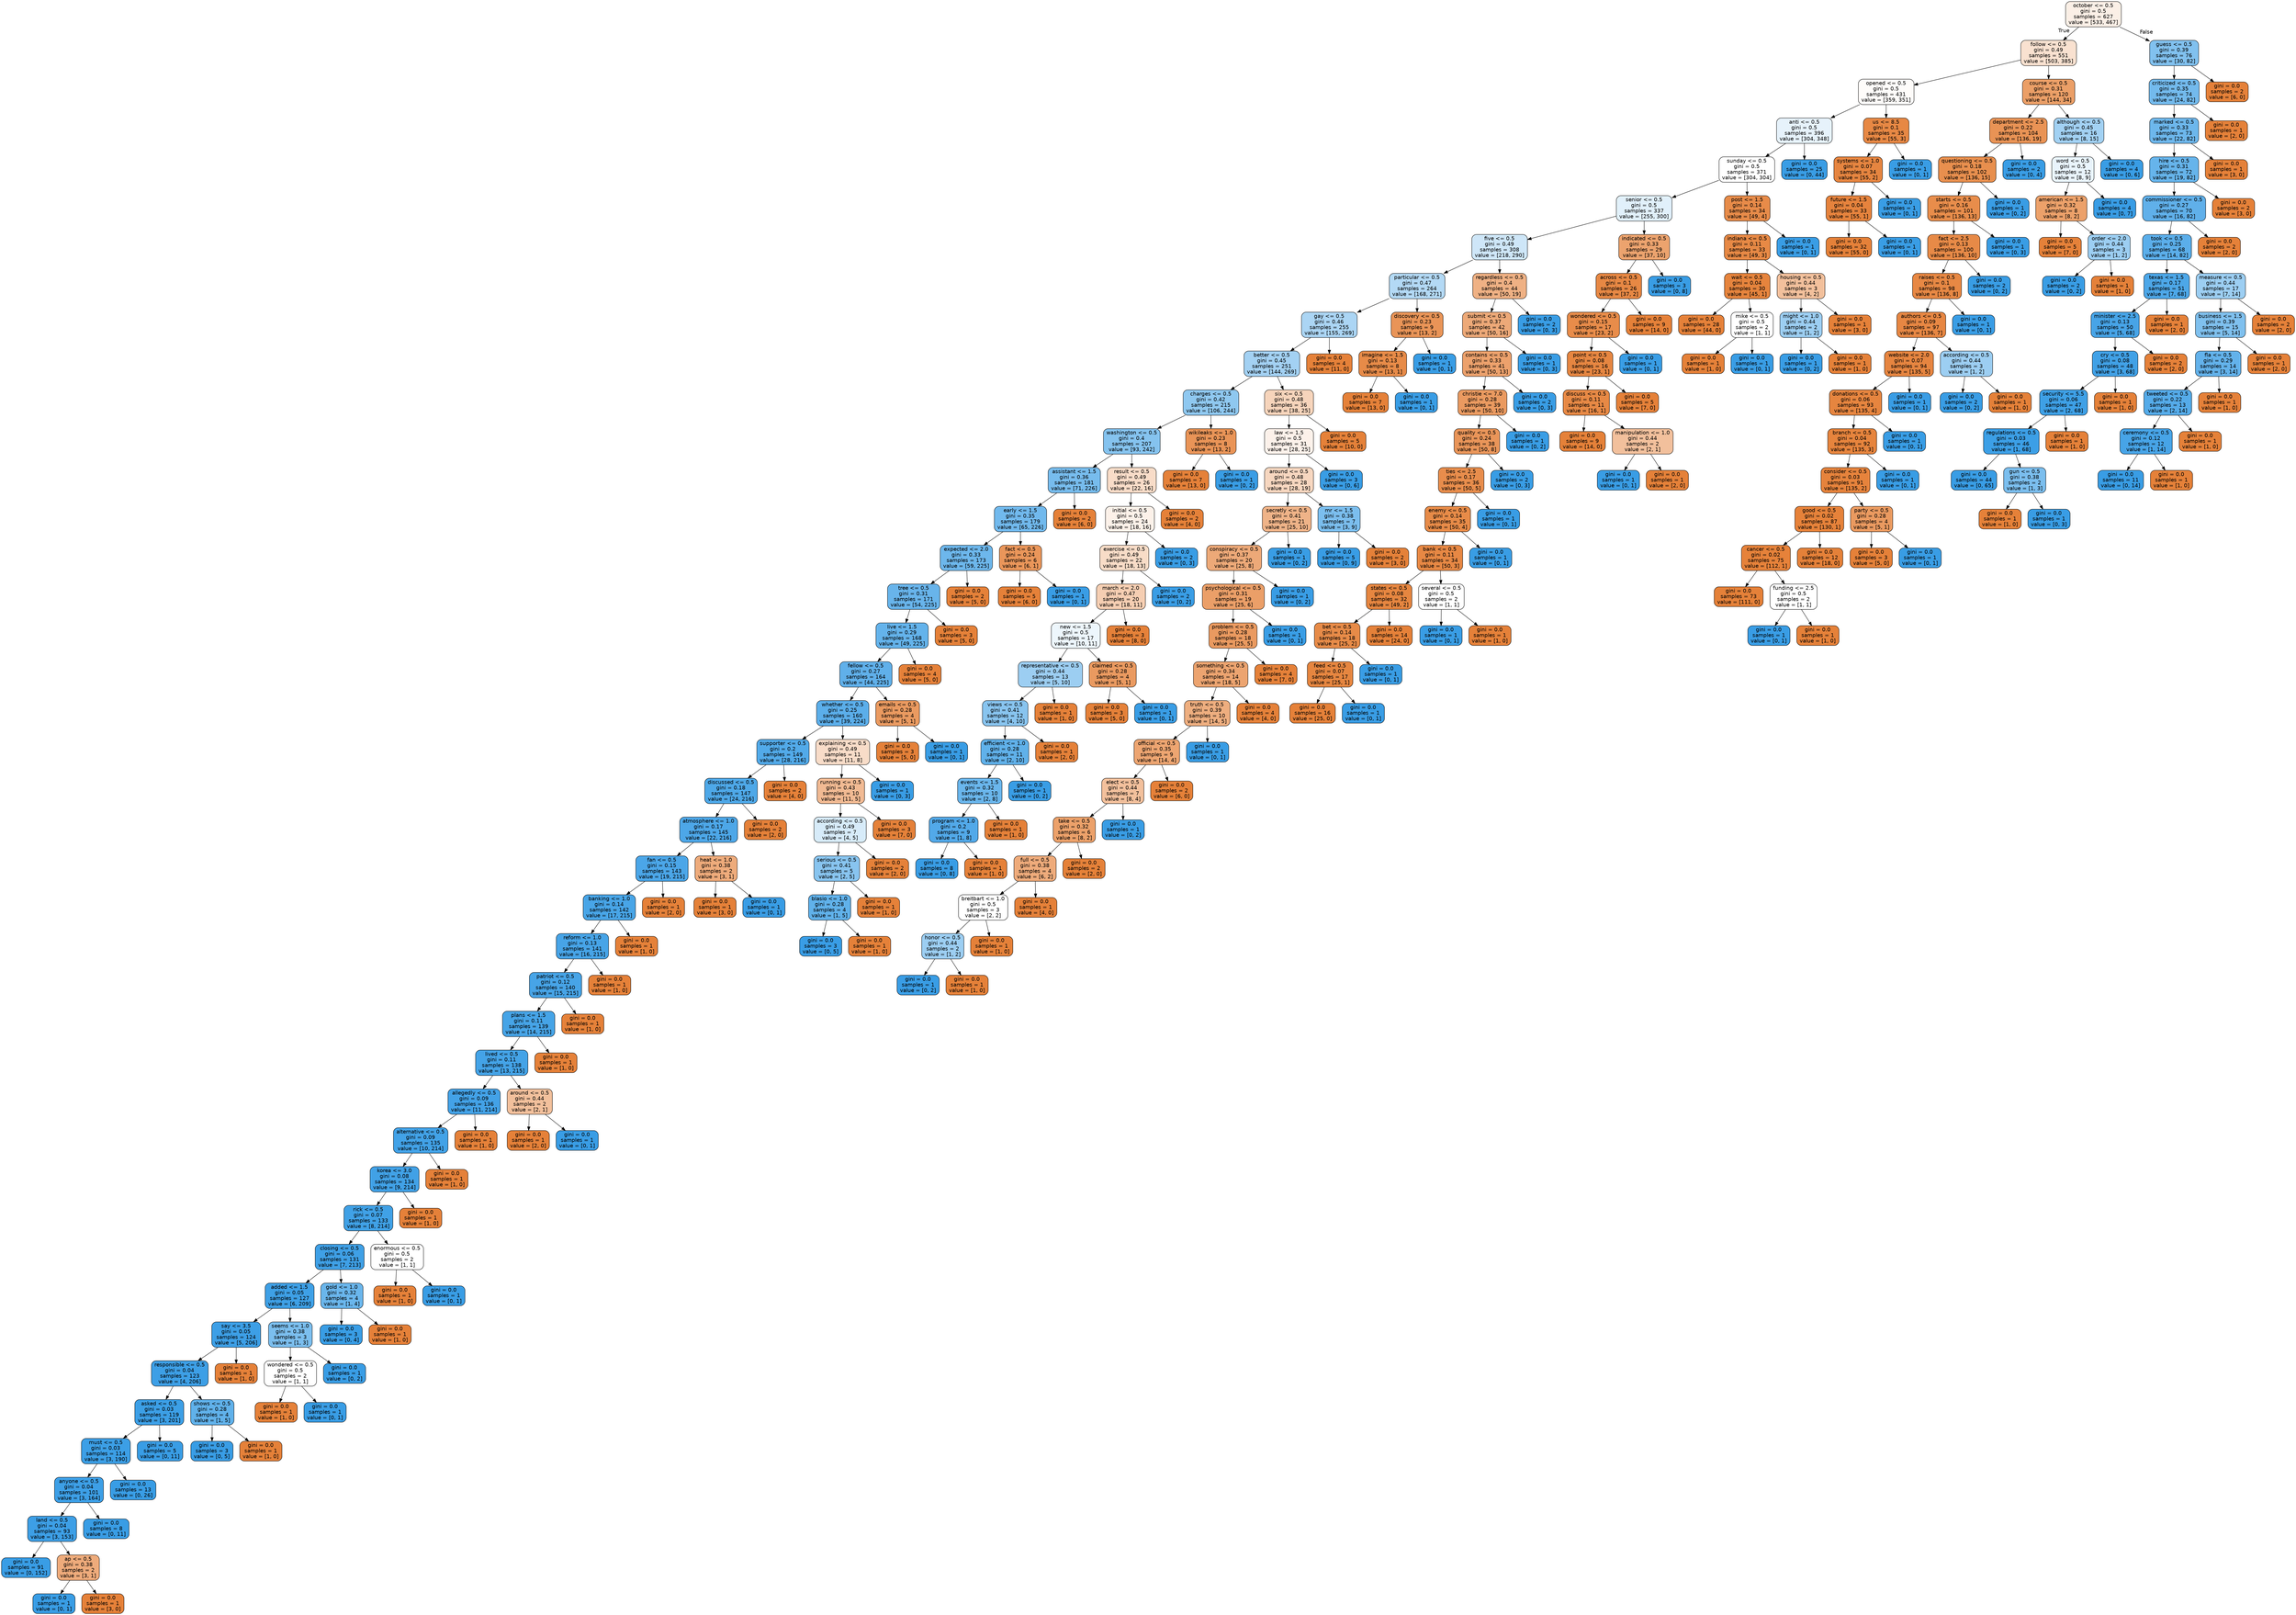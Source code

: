digraph Tree {
node [shape=box, style="filled, rounded", color="black", fontname=helvetica] ;
edge [fontname=helvetica] ;
0 [label="october <= 0.5\ngini = 0.5\nsamples = 627\nvalue = [533, 467]", fillcolor="#e5813920"] ;
1 [label="follow <= 0.5\ngini = 0.49\nsamples = 551\nvalue = [503, 385]", fillcolor="#e581393c"] ;
0 -> 1 [labeldistance=2.5, labelangle=45, headlabel="True"] ;
2 [label="opened <= 0.5\ngini = 0.5\nsamples = 431\nvalue = [359, 351]", fillcolor="#e5813906"] ;
1 -> 2 ;
3 [label="anti <= 0.5\ngini = 0.5\nsamples = 396\nvalue = [304, 348]", fillcolor="#399de520"] ;
2 -> 3 ;
4 [label="sunday <= 0.5\ngini = 0.5\nsamples = 371\nvalue = [304, 304]", fillcolor="#e5813900"] ;
3 -> 4 ;
5 [label="senior <= 0.5\ngini = 0.5\nsamples = 337\nvalue = [255, 300]", fillcolor="#399de526"] ;
4 -> 5 ;
6 [label="five <= 0.5\ngini = 0.49\nsamples = 308\nvalue = [218, 290]", fillcolor="#399de53f"] ;
5 -> 6 ;
7 [label="particular <= 0.5\ngini = 0.47\nsamples = 264\nvalue = [168, 271]", fillcolor="#399de561"] ;
6 -> 7 ;
8 [label="gay <= 0.5\ngini = 0.46\nsamples = 255\nvalue = [155, 269]", fillcolor="#399de56c"] ;
7 -> 8 ;
9 [label="better <= 0.5\ngini = 0.45\nsamples = 251\nvalue = [144, 269]", fillcolor="#399de576"] ;
8 -> 9 ;
10 [label="charges <= 0.5\ngini = 0.42\nsamples = 215\nvalue = [106, 244]", fillcolor="#399de590"] ;
9 -> 10 ;
11 [label="washington <= 0.5\ngini = 0.4\nsamples = 207\nvalue = [93, 242]", fillcolor="#399de59d"] ;
10 -> 11 ;
12 [label="assistant <= 1.5\ngini = 0.36\nsamples = 181\nvalue = [71, 226]", fillcolor="#399de5af"] ;
11 -> 12 ;
13 [label="early <= 1.5\ngini = 0.35\nsamples = 179\nvalue = [65, 226]", fillcolor="#399de5b6"] ;
12 -> 13 ;
14 [label="expected <= 2.0\ngini = 0.33\nsamples = 173\nvalue = [59, 225]", fillcolor="#399de5bc"] ;
13 -> 14 ;
15 [label="tree <= 0.5\ngini = 0.31\nsamples = 171\nvalue = [54, 225]", fillcolor="#399de5c2"] ;
14 -> 15 ;
16 [label="live <= 1.5\ngini = 0.29\nsamples = 168\nvalue = [49, 225]", fillcolor="#399de5c7"] ;
15 -> 16 ;
17 [label="fellow <= 0.5\ngini = 0.27\nsamples = 164\nvalue = [44, 225]", fillcolor="#399de5cd"] ;
16 -> 17 ;
18 [label="whether <= 0.5\ngini = 0.25\nsamples = 160\nvalue = [39, 224]", fillcolor="#399de5d3"] ;
17 -> 18 ;
19 [label="supporter <= 0.5\ngini = 0.2\nsamples = 149\nvalue = [28, 216]", fillcolor="#399de5de"] ;
18 -> 19 ;
20 [label="discussed <= 0.5\ngini = 0.18\nsamples = 147\nvalue = [24, 216]", fillcolor="#399de5e3"] ;
19 -> 20 ;
21 [label="atmosphere <= 1.0\ngini = 0.17\nsamples = 145\nvalue = [22, 216]", fillcolor="#399de5e5"] ;
20 -> 21 ;
22 [label="fan <= 0.5\ngini = 0.15\nsamples = 143\nvalue = [19, 215]", fillcolor="#399de5e8"] ;
21 -> 22 ;
23 [label="banking <= 1.0\ngini = 0.14\nsamples = 142\nvalue = [17, 215]", fillcolor="#399de5eb"] ;
22 -> 23 ;
24 [label="reform <= 1.0\ngini = 0.13\nsamples = 141\nvalue = [16, 215]", fillcolor="#399de5ec"] ;
23 -> 24 ;
25 [label="patriot <= 0.5\ngini = 0.12\nsamples = 140\nvalue = [15, 215]", fillcolor="#399de5ed"] ;
24 -> 25 ;
26 [label="plans <= 1.5\ngini = 0.11\nsamples = 139\nvalue = [14, 215]", fillcolor="#399de5ee"] ;
25 -> 26 ;
27 [label="lived <= 0.5\ngini = 0.11\nsamples = 138\nvalue = [13, 215]", fillcolor="#399de5f0"] ;
26 -> 27 ;
28 [label="allegedly <= 0.5\ngini = 0.09\nsamples = 136\nvalue = [11, 214]", fillcolor="#399de5f2"] ;
27 -> 28 ;
29 [label="alternative <= 0.5\ngini = 0.09\nsamples = 135\nvalue = [10, 214]", fillcolor="#399de5f3"] ;
28 -> 29 ;
30 [label="korea <= 3.0\ngini = 0.08\nsamples = 134\nvalue = [9, 214]", fillcolor="#399de5f4"] ;
29 -> 30 ;
31 [label="rick <= 0.5\ngini = 0.07\nsamples = 133\nvalue = [8, 214]", fillcolor="#399de5f5"] ;
30 -> 31 ;
32 [label="closing <= 0.5\ngini = 0.06\nsamples = 131\nvalue = [7, 213]", fillcolor="#399de5f7"] ;
31 -> 32 ;
33 [label="added <= 1.5\ngini = 0.05\nsamples = 127\nvalue = [6, 209]", fillcolor="#399de5f8"] ;
32 -> 33 ;
34 [label="say <= 3.5\ngini = 0.05\nsamples = 124\nvalue = [5, 206]", fillcolor="#399de5f9"] ;
33 -> 34 ;
35 [label="responsible <= 0.5\ngini = 0.04\nsamples = 123\nvalue = [4, 206]", fillcolor="#399de5fa"] ;
34 -> 35 ;
36 [label="asked <= 0.5\ngini = 0.03\nsamples = 119\nvalue = [3, 201]", fillcolor="#399de5fb"] ;
35 -> 36 ;
37 [label="must <= 0.5\ngini = 0.03\nsamples = 114\nvalue = [3, 190]", fillcolor="#399de5fb"] ;
36 -> 37 ;
38 [label="anyone <= 0.5\ngini = 0.04\nsamples = 101\nvalue = [3, 164]", fillcolor="#399de5fa"] ;
37 -> 38 ;
39 [label="land <= 0.5\ngini = 0.04\nsamples = 93\nvalue = [3, 153]", fillcolor="#399de5fa"] ;
38 -> 39 ;
40 [label="gini = 0.0\nsamples = 91\nvalue = [0, 152]", fillcolor="#399de5ff"] ;
39 -> 40 ;
41 [label="ap <= 0.5\ngini = 0.38\nsamples = 2\nvalue = [3, 1]", fillcolor="#e58139aa"] ;
39 -> 41 ;
42 [label="gini = 0.0\nsamples = 1\nvalue = [0, 1]", fillcolor="#399de5ff"] ;
41 -> 42 ;
43 [label="gini = 0.0\nsamples = 1\nvalue = [3, 0]", fillcolor="#e58139ff"] ;
41 -> 43 ;
44 [label="gini = 0.0\nsamples = 8\nvalue = [0, 11]", fillcolor="#399de5ff"] ;
38 -> 44 ;
45 [label="gini = 0.0\nsamples = 13\nvalue = [0, 26]", fillcolor="#399de5ff"] ;
37 -> 45 ;
46 [label="gini = 0.0\nsamples = 5\nvalue = [0, 11]", fillcolor="#399de5ff"] ;
36 -> 46 ;
47 [label="shows <= 0.5\ngini = 0.28\nsamples = 4\nvalue = [1, 5]", fillcolor="#399de5cc"] ;
35 -> 47 ;
48 [label="gini = 0.0\nsamples = 3\nvalue = [0, 5]", fillcolor="#399de5ff"] ;
47 -> 48 ;
49 [label="gini = 0.0\nsamples = 1\nvalue = [1, 0]", fillcolor="#e58139ff"] ;
47 -> 49 ;
50 [label="gini = 0.0\nsamples = 1\nvalue = [1, 0]", fillcolor="#e58139ff"] ;
34 -> 50 ;
51 [label="seems <= 1.0\ngini = 0.38\nsamples = 3\nvalue = [1, 3]", fillcolor="#399de5aa"] ;
33 -> 51 ;
52 [label="wondered <= 0.5\ngini = 0.5\nsamples = 2\nvalue = [1, 1]", fillcolor="#e5813900"] ;
51 -> 52 ;
53 [label="gini = 0.0\nsamples = 1\nvalue = [1, 0]", fillcolor="#e58139ff"] ;
52 -> 53 ;
54 [label="gini = 0.0\nsamples = 1\nvalue = [0, 1]", fillcolor="#399de5ff"] ;
52 -> 54 ;
55 [label="gini = 0.0\nsamples = 1\nvalue = [0, 2]", fillcolor="#399de5ff"] ;
51 -> 55 ;
56 [label="gold <= 1.0\ngini = 0.32\nsamples = 4\nvalue = [1, 4]", fillcolor="#399de5bf"] ;
32 -> 56 ;
57 [label="gini = 0.0\nsamples = 3\nvalue = [0, 4]", fillcolor="#399de5ff"] ;
56 -> 57 ;
58 [label="gini = 0.0\nsamples = 1\nvalue = [1, 0]", fillcolor="#e58139ff"] ;
56 -> 58 ;
59 [label="enormous <= 0.5\ngini = 0.5\nsamples = 2\nvalue = [1, 1]", fillcolor="#e5813900"] ;
31 -> 59 ;
60 [label="gini = 0.0\nsamples = 1\nvalue = [1, 0]", fillcolor="#e58139ff"] ;
59 -> 60 ;
61 [label="gini = 0.0\nsamples = 1\nvalue = [0, 1]", fillcolor="#399de5ff"] ;
59 -> 61 ;
62 [label="gini = 0.0\nsamples = 1\nvalue = [1, 0]", fillcolor="#e58139ff"] ;
30 -> 62 ;
63 [label="gini = 0.0\nsamples = 1\nvalue = [1, 0]", fillcolor="#e58139ff"] ;
29 -> 63 ;
64 [label="gini = 0.0\nsamples = 1\nvalue = [1, 0]", fillcolor="#e58139ff"] ;
28 -> 64 ;
65 [label="around <= 0.5\ngini = 0.44\nsamples = 2\nvalue = [2, 1]", fillcolor="#e581397f"] ;
27 -> 65 ;
66 [label="gini = 0.0\nsamples = 1\nvalue = [2, 0]", fillcolor="#e58139ff"] ;
65 -> 66 ;
67 [label="gini = 0.0\nsamples = 1\nvalue = [0, 1]", fillcolor="#399de5ff"] ;
65 -> 67 ;
68 [label="gini = 0.0\nsamples = 1\nvalue = [1, 0]", fillcolor="#e58139ff"] ;
26 -> 68 ;
69 [label="gini = 0.0\nsamples = 1\nvalue = [1, 0]", fillcolor="#e58139ff"] ;
25 -> 69 ;
70 [label="gini = 0.0\nsamples = 1\nvalue = [1, 0]", fillcolor="#e58139ff"] ;
24 -> 70 ;
71 [label="gini = 0.0\nsamples = 1\nvalue = [1, 0]", fillcolor="#e58139ff"] ;
23 -> 71 ;
72 [label="gini = 0.0\nsamples = 1\nvalue = [2, 0]", fillcolor="#e58139ff"] ;
22 -> 72 ;
73 [label="heat <= 1.0\ngini = 0.38\nsamples = 2\nvalue = [3, 1]", fillcolor="#e58139aa"] ;
21 -> 73 ;
74 [label="gini = 0.0\nsamples = 1\nvalue = [3, 0]", fillcolor="#e58139ff"] ;
73 -> 74 ;
75 [label="gini = 0.0\nsamples = 1\nvalue = [0, 1]", fillcolor="#399de5ff"] ;
73 -> 75 ;
76 [label="gini = 0.0\nsamples = 2\nvalue = [2, 0]", fillcolor="#e58139ff"] ;
20 -> 76 ;
77 [label="gini = 0.0\nsamples = 2\nvalue = [4, 0]", fillcolor="#e58139ff"] ;
19 -> 77 ;
78 [label="explaining <= 0.5\ngini = 0.49\nsamples = 11\nvalue = [11, 8]", fillcolor="#e5813946"] ;
18 -> 78 ;
79 [label="running <= 0.5\ngini = 0.43\nsamples = 10\nvalue = [11, 5]", fillcolor="#e581398b"] ;
78 -> 79 ;
80 [label="according <= 0.5\ngini = 0.49\nsamples = 7\nvalue = [4, 5]", fillcolor="#399de533"] ;
79 -> 80 ;
81 [label="serious <= 0.5\ngini = 0.41\nsamples = 5\nvalue = [2, 5]", fillcolor="#399de599"] ;
80 -> 81 ;
82 [label="blasio <= 1.0\ngini = 0.28\nsamples = 4\nvalue = [1, 5]", fillcolor="#399de5cc"] ;
81 -> 82 ;
83 [label="gini = 0.0\nsamples = 3\nvalue = [0, 5]", fillcolor="#399de5ff"] ;
82 -> 83 ;
84 [label="gini = 0.0\nsamples = 1\nvalue = [1, 0]", fillcolor="#e58139ff"] ;
82 -> 84 ;
85 [label="gini = 0.0\nsamples = 1\nvalue = [1, 0]", fillcolor="#e58139ff"] ;
81 -> 85 ;
86 [label="gini = 0.0\nsamples = 2\nvalue = [2, 0]", fillcolor="#e58139ff"] ;
80 -> 86 ;
87 [label="gini = 0.0\nsamples = 3\nvalue = [7, 0]", fillcolor="#e58139ff"] ;
79 -> 87 ;
88 [label="gini = 0.0\nsamples = 1\nvalue = [0, 3]", fillcolor="#399de5ff"] ;
78 -> 88 ;
89 [label="emails <= 0.5\ngini = 0.28\nsamples = 4\nvalue = [5, 1]", fillcolor="#e58139cc"] ;
17 -> 89 ;
90 [label="gini = 0.0\nsamples = 3\nvalue = [5, 0]", fillcolor="#e58139ff"] ;
89 -> 90 ;
91 [label="gini = 0.0\nsamples = 1\nvalue = [0, 1]", fillcolor="#399de5ff"] ;
89 -> 91 ;
92 [label="gini = 0.0\nsamples = 4\nvalue = [5, 0]", fillcolor="#e58139ff"] ;
16 -> 92 ;
93 [label="gini = 0.0\nsamples = 3\nvalue = [5, 0]", fillcolor="#e58139ff"] ;
15 -> 93 ;
94 [label="gini = 0.0\nsamples = 2\nvalue = [5, 0]", fillcolor="#e58139ff"] ;
14 -> 94 ;
95 [label="fact <= 0.5\ngini = 0.24\nsamples = 6\nvalue = [6, 1]", fillcolor="#e58139d4"] ;
13 -> 95 ;
96 [label="gini = 0.0\nsamples = 5\nvalue = [6, 0]", fillcolor="#e58139ff"] ;
95 -> 96 ;
97 [label="gini = 0.0\nsamples = 1\nvalue = [0, 1]", fillcolor="#399de5ff"] ;
95 -> 97 ;
98 [label="gini = 0.0\nsamples = 2\nvalue = [6, 0]", fillcolor="#e58139ff"] ;
12 -> 98 ;
99 [label="result <= 0.5\ngini = 0.49\nsamples = 26\nvalue = [22, 16]", fillcolor="#e5813946"] ;
11 -> 99 ;
100 [label="initial <= 0.5\ngini = 0.5\nsamples = 24\nvalue = [18, 16]", fillcolor="#e581391c"] ;
99 -> 100 ;
101 [label="exercise <= 0.5\ngini = 0.49\nsamples = 22\nvalue = [18, 13]", fillcolor="#e5813947"] ;
100 -> 101 ;
102 [label="march <= 2.0\ngini = 0.47\nsamples = 20\nvalue = [18, 11]", fillcolor="#e5813963"] ;
101 -> 102 ;
103 [label="new <= 1.5\ngini = 0.5\nsamples = 17\nvalue = [10, 11]", fillcolor="#399de517"] ;
102 -> 103 ;
104 [label="representative <= 0.5\ngini = 0.44\nsamples = 13\nvalue = [5, 10]", fillcolor="#399de57f"] ;
103 -> 104 ;
105 [label="views <= 0.5\ngini = 0.41\nsamples = 12\nvalue = [4, 10]", fillcolor="#399de599"] ;
104 -> 105 ;
106 [label="efficient <= 1.0\ngini = 0.28\nsamples = 11\nvalue = [2, 10]", fillcolor="#399de5cc"] ;
105 -> 106 ;
107 [label="events <= 1.5\ngini = 0.32\nsamples = 10\nvalue = [2, 8]", fillcolor="#399de5bf"] ;
106 -> 107 ;
108 [label="program <= 1.0\ngini = 0.2\nsamples = 9\nvalue = [1, 8]", fillcolor="#399de5df"] ;
107 -> 108 ;
109 [label="gini = 0.0\nsamples = 8\nvalue = [0, 8]", fillcolor="#399de5ff"] ;
108 -> 109 ;
110 [label="gini = 0.0\nsamples = 1\nvalue = [1, 0]", fillcolor="#e58139ff"] ;
108 -> 110 ;
111 [label="gini = 0.0\nsamples = 1\nvalue = [1, 0]", fillcolor="#e58139ff"] ;
107 -> 111 ;
112 [label="gini = 0.0\nsamples = 1\nvalue = [0, 2]", fillcolor="#399de5ff"] ;
106 -> 112 ;
113 [label="gini = 0.0\nsamples = 1\nvalue = [2, 0]", fillcolor="#e58139ff"] ;
105 -> 113 ;
114 [label="gini = 0.0\nsamples = 1\nvalue = [1, 0]", fillcolor="#e58139ff"] ;
104 -> 114 ;
115 [label="claimed <= 0.5\ngini = 0.28\nsamples = 4\nvalue = [5, 1]", fillcolor="#e58139cc"] ;
103 -> 115 ;
116 [label="gini = 0.0\nsamples = 3\nvalue = [5, 0]", fillcolor="#e58139ff"] ;
115 -> 116 ;
117 [label="gini = 0.0\nsamples = 1\nvalue = [0, 1]", fillcolor="#399de5ff"] ;
115 -> 117 ;
118 [label="gini = 0.0\nsamples = 3\nvalue = [8, 0]", fillcolor="#e58139ff"] ;
102 -> 118 ;
119 [label="gini = 0.0\nsamples = 2\nvalue = [0, 2]", fillcolor="#399de5ff"] ;
101 -> 119 ;
120 [label="gini = 0.0\nsamples = 2\nvalue = [0, 3]", fillcolor="#399de5ff"] ;
100 -> 120 ;
121 [label="gini = 0.0\nsamples = 2\nvalue = [4, 0]", fillcolor="#e58139ff"] ;
99 -> 121 ;
122 [label="wikileaks <= 1.0\ngini = 0.23\nsamples = 8\nvalue = [13, 2]", fillcolor="#e58139d8"] ;
10 -> 122 ;
123 [label="gini = 0.0\nsamples = 7\nvalue = [13, 0]", fillcolor="#e58139ff"] ;
122 -> 123 ;
124 [label="gini = 0.0\nsamples = 1\nvalue = [0, 2]", fillcolor="#399de5ff"] ;
122 -> 124 ;
125 [label="six <= 0.5\ngini = 0.48\nsamples = 36\nvalue = [38, 25]", fillcolor="#e5813957"] ;
9 -> 125 ;
126 [label="law <= 1.5\ngini = 0.5\nsamples = 31\nvalue = [28, 25]", fillcolor="#e581391b"] ;
125 -> 126 ;
127 [label="around <= 0.5\ngini = 0.48\nsamples = 28\nvalue = [28, 19]", fillcolor="#e5813952"] ;
126 -> 127 ;
128 [label="secretly <= 0.5\ngini = 0.41\nsamples = 21\nvalue = [25, 10]", fillcolor="#e5813999"] ;
127 -> 128 ;
129 [label="conspiracy <= 0.5\ngini = 0.37\nsamples = 20\nvalue = [25, 8]", fillcolor="#e58139ad"] ;
128 -> 129 ;
130 [label="psychological <= 0.5\ngini = 0.31\nsamples = 19\nvalue = [25, 6]", fillcolor="#e58139c2"] ;
129 -> 130 ;
131 [label="problem <= 0.5\ngini = 0.28\nsamples = 18\nvalue = [25, 5]", fillcolor="#e58139cc"] ;
130 -> 131 ;
132 [label="something <= 0.5\ngini = 0.34\nsamples = 14\nvalue = [18, 5]", fillcolor="#e58139b8"] ;
131 -> 132 ;
133 [label="truth <= 0.5\ngini = 0.39\nsamples = 10\nvalue = [14, 5]", fillcolor="#e58139a4"] ;
132 -> 133 ;
134 [label="official <= 0.5\ngini = 0.35\nsamples = 9\nvalue = [14, 4]", fillcolor="#e58139b6"] ;
133 -> 134 ;
135 [label="elect <= 0.5\ngini = 0.44\nsamples = 7\nvalue = [8, 4]", fillcolor="#e581397f"] ;
134 -> 135 ;
136 [label="take <= 0.5\ngini = 0.32\nsamples = 6\nvalue = [8, 2]", fillcolor="#e58139bf"] ;
135 -> 136 ;
137 [label="full <= 0.5\ngini = 0.38\nsamples = 4\nvalue = [6, 2]", fillcolor="#e58139aa"] ;
136 -> 137 ;
138 [label="breitbart <= 1.0\ngini = 0.5\nsamples = 3\nvalue = [2, 2]", fillcolor="#e5813900"] ;
137 -> 138 ;
139 [label="honor <= 0.5\ngini = 0.44\nsamples = 2\nvalue = [1, 2]", fillcolor="#399de57f"] ;
138 -> 139 ;
140 [label="gini = 0.0\nsamples = 1\nvalue = [0, 2]", fillcolor="#399de5ff"] ;
139 -> 140 ;
141 [label="gini = 0.0\nsamples = 1\nvalue = [1, 0]", fillcolor="#e58139ff"] ;
139 -> 141 ;
142 [label="gini = 0.0\nsamples = 1\nvalue = [1, 0]", fillcolor="#e58139ff"] ;
138 -> 142 ;
143 [label="gini = 0.0\nsamples = 1\nvalue = [4, 0]", fillcolor="#e58139ff"] ;
137 -> 143 ;
144 [label="gini = 0.0\nsamples = 2\nvalue = [2, 0]", fillcolor="#e58139ff"] ;
136 -> 144 ;
145 [label="gini = 0.0\nsamples = 1\nvalue = [0, 2]", fillcolor="#399de5ff"] ;
135 -> 145 ;
146 [label="gini = 0.0\nsamples = 2\nvalue = [6, 0]", fillcolor="#e58139ff"] ;
134 -> 146 ;
147 [label="gini = 0.0\nsamples = 1\nvalue = [0, 1]", fillcolor="#399de5ff"] ;
133 -> 147 ;
148 [label="gini = 0.0\nsamples = 4\nvalue = [4, 0]", fillcolor="#e58139ff"] ;
132 -> 148 ;
149 [label="gini = 0.0\nsamples = 4\nvalue = [7, 0]", fillcolor="#e58139ff"] ;
131 -> 149 ;
150 [label="gini = 0.0\nsamples = 1\nvalue = [0, 1]", fillcolor="#399de5ff"] ;
130 -> 150 ;
151 [label="gini = 0.0\nsamples = 1\nvalue = [0, 2]", fillcolor="#399de5ff"] ;
129 -> 151 ;
152 [label="gini = 0.0\nsamples = 1\nvalue = [0, 2]", fillcolor="#399de5ff"] ;
128 -> 152 ;
153 [label="mr <= 1.5\ngini = 0.38\nsamples = 7\nvalue = [3, 9]", fillcolor="#399de5aa"] ;
127 -> 153 ;
154 [label="gini = 0.0\nsamples = 5\nvalue = [0, 9]", fillcolor="#399de5ff"] ;
153 -> 154 ;
155 [label="gini = 0.0\nsamples = 2\nvalue = [3, 0]", fillcolor="#e58139ff"] ;
153 -> 155 ;
156 [label="gini = 0.0\nsamples = 3\nvalue = [0, 6]", fillcolor="#399de5ff"] ;
126 -> 156 ;
157 [label="gini = 0.0\nsamples = 5\nvalue = [10, 0]", fillcolor="#e58139ff"] ;
125 -> 157 ;
158 [label="gini = 0.0\nsamples = 4\nvalue = [11, 0]", fillcolor="#e58139ff"] ;
8 -> 158 ;
159 [label="discovery <= 0.5\ngini = 0.23\nsamples = 9\nvalue = [13, 2]", fillcolor="#e58139d8"] ;
7 -> 159 ;
160 [label="imagine <= 1.5\ngini = 0.13\nsamples = 8\nvalue = [13, 1]", fillcolor="#e58139eb"] ;
159 -> 160 ;
161 [label="gini = 0.0\nsamples = 7\nvalue = [13, 0]", fillcolor="#e58139ff"] ;
160 -> 161 ;
162 [label="gini = 0.0\nsamples = 1\nvalue = [0, 1]", fillcolor="#399de5ff"] ;
160 -> 162 ;
163 [label="gini = 0.0\nsamples = 1\nvalue = [0, 1]", fillcolor="#399de5ff"] ;
159 -> 163 ;
164 [label="regardless <= 0.5\ngini = 0.4\nsamples = 44\nvalue = [50, 19]", fillcolor="#e581399e"] ;
6 -> 164 ;
165 [label="submit <= 0.5\ngini = 0.37\nsamples = 42\nvalue = [50, 16]", fillcolor="#e58139ad"] ;
164 -> 165 ;
166 [label="contains <= 0.5\ngini = 0.33\nsamples = 41\nvalue = [50, 13]", fillcolor="#e58139bd"] ;
165 -> 166 ;
167 [label="christie <= 7.0\ngini = 0.28\nsamples = 39\nvalue = [50, 10]", fillcolor="#e58139cc"] ;
166 -> 167 ;
168 [label="quality <= 0.5\ngini = 0.24\nsamples = 38\nvalue = [50, 8]", fillcolor="#e58139d6"] ;
167 -> 168 ;
169 [label="ties <= 2.5\ngini = 0.17\nsamples = 36\nvalue = [50, 5]", fillcolor="#e58139e6"] ;
168 -> 169 ;
170 [label="enemy <= 0.5\ngini = 0.14\nsamples = 35\nvalue = [50, 4]", fillcolor="#e58139eb"] ;
169 -> 170 ;
171 [label="bank <= 0.5\ngini = 0.11\nsamples = 34\nvalue = [50, 3]", fillcolor="#e58139f0"] ;
170 -> 171 ;
172 [label="states <= 0.5\ngini = 0.08\nsamples = 32\nvalue = [49, 2]", fillcolor="#e58139f5"] ;
171 -> 172 ;
173 [label="bet <= 0.5\ngini = 0.14\nsamples = 18\nvalue = [25, 2]", fillcolor="#e58139eb"] ;
172 -> 173 ;
174 [label="feed <= 0.5\ngini = 0.07\nsamples = 17\nvalue = [25, 1]", fillcolor="#e58139f5"] ;
173 -> 174 ;
175 [label="gini = 0.0\nsamples = 16\nvalue = [25, 0]", fillcolor="#e58139ff"] ;
174 -> 175 ;
176 [label="gini = 0.0\nsamples = 1\nvalue = [0, 1]", fillcolor="#399de5ff"] ;
174 -> 176 ;
177 [label="gini = 0.0\nsamples = 1\nvalue = [0, 1]", fillcolor="#399de5ff"] ;
173 -> 177 ;
178 [label="gini = 0.0\nsamples = 14\nvalue = [24, 0]", fillcolor="#e58139ff"] ;
172 -> 178 ;
179 [label="several <= 0.5\ngini = 0.5\nsamples = 2\nvalue = [1, 1]", fillcolor="#e5813900"] ;
171 -> 179 ;
180 [label="gini = 0.0\nsamples = 1\nvalue = [0, 1]", fillcolor="#399de5ff"] ;
179 -> 180 ;
181 [label="gini = 0.0\nsamples = 1\nvalue = [1, 0]", fillcolor="#e58139ff"] ;
179 -> 181 ;
182 [label="gini = 0.0\nsamples = 1\nvalue = [0, 1]", fillcolor="#399de5ff"] ;
170 -> 182 ;
183 [label="gini = 0.0\nsamples = 1\nvalue = [0, 1]", fillcolor="#399de5ff"] ;
169 -> 183 ;
184 [label="gini = 0.0\nsamples = 2\nvalue = [0, 3]", fillcolor="#399de5ff"] ;
168 -> 184 ;
185 [label="gini = 0.0\nsamples = 1\nvalue = [0, 2]", fillcolor="#399de5ff"] ;
167 -> 185 ;
186 [label="gini = 0.0\nsamples = 2\nvalue = [0, 3]", fillcolor="#399de5ff"] ;
166 -> 186 ;
187 [label="gini = 0.0\nsamples = 1\nvalue = [0, 3]", fillcolor="#399de5ff"] ;
165 -> 187 ;
188 [label="gini = 0.0\nsamples = 2\nvalue = [0, 3]", fillcolor="#399de5ff"] ;
164 -> 188 ;
189 [label="indicated <= 0.5\ngini = 0.33\nsamples = 29\nvalue = [37, 10]", fillcolor="#e58139ba"] ;
5 -> 189 ;
190 [label="across <= 0.5\ngini = 0.1\nsamples = 26\nvalue = [37, 2]", fillcolor="#e58139f1"] ;
189 -> 190 ;
191 [label="wondered <= 0.5\ngini = 0.15\nsamples = 17\nvalue = [23, 2]", fillcolor="#e58139e9"] ;
190 -> 191 ;
192 [label="point <= 0.5\ngini = 0.08\nsamples = 16\nvalue = [23, 1]", fillcolor="#e58139f4"] ;
191 -> 192 ;
193 [label="discuss <= 0.5\ngini = 0.11\nsamples = 11\nvalue = [16, 1]", fillcolor="#e58139ef"] ;
192 -> 193 ;
194 [label="gini = 0.0\nsamples = 9\nvalue = [14, 0]", fillcolor="#e58139ff"] ;
193 -> 194 ;
195 [label="manipulation <= 1.0\ngini = 0.44\nsamples = 2\nvalue = [2, 1]", fillcolor="#e581397f"] ;
193 -> 195 ;
196 [label="gini = 0.0\nsamples = 1\nvalue = [0, 1]", fillcolor="#399de5ff"] ;
195 -> 196 ;
197 [label="gini = 0.0\nsamples = 1\nvalue = [2, 0]", fillcolor="#e58139ff"] ;
195 -> 197 ;
198 [label="gini = 0.0\nsamples = 5\nvalue = [7, 0]", fillcolor="#e58139ff"] ;
192 -> 198 ;
199 [label="gini = 0.0\nsamples = 1\nvalue = [0, 1]", fillcolor="#399de5ff"] ;
191 -> 199 ;
200 [label="gini = 0.0\nsamples = 9\nvalue = [14, 0]", fillcolor="#e58139ff"] ;
190 -> 200 ;
201 [label="gini = 0.0\nsamples = 3\nvalue = [0, 8]", fillcolor="#399de5ff"] ;
189 -> 201 ;
202 [label="post <= 1.5\ngini = 0.14\nsamples = 34\nvalue = [49, 4]", fillcolor="#e58139ea"] ;
4 -> 202 ;
203 [label="indiana <= 0.5\ngini = 0.11\nsamples = 33\nvalue = [49, 3]", fillcolor="#e58139ef"] ;
202 -> 203 ;
204 [label="wait <= 0.5\ngini = 0.04\nsamples = 30\nvalue = [45, 1]", fillcolor="#e58139f9"] ;
203 -> 204 ;
205 [label="gini = 0.0\nsamples = 28\nvalue = [44, 0]", fillcolor="#e58139ff"] ;
204 -> 205 ;
206 [label="mike <= 0.5\ngini = 0.5\nsamples = 2\nvalue = [1, 1]", fillcolor="#e5813900"] ;
204 -> 206 ;
207 [label="gini = 0.0\nsamples = 1\nvalue = [1, 0]", fillcolor="#e58139ff"] ;
206 -> 207 ;
208 [label="gini = 0.0\nsamples = 1\nvalue = [0, 1]", fillcolor="#399de5ff"] ;
206 -> 208 ;
209 [label="housing <= 0.5\ngini = 0.44\nsamples = 3\nvalue = [4, 2]", fillcolor="#e581397f"] ;
203 -> 209 ;
210 [label="might <= 1.0\ngini = 0.44\nsamples = 2\nvalue = [1, 2]", fillcolor="#399de57f"] ;
209 -> 210 ;
211 [label="gini = 0.0\nsamples = 1\nvalue = [0, 2]", fillcolor="#399de5ff"] ;
210 -> 211 ;
212 [label="gini = 0.0\nsamples = 1\nvalue = [1, 0]", fillcolor="#e58139ff"] ;
210 -> 212 ;
213 [label="gini = 0.0\nsamples = 1\nvalue = [3, 0]", fillcolor="#e58139ff"] ;
209 -> 213 ;
214 [label="gini = 0.0\nsamples = 1\nvalue = [0, 1]", fillcolor="#399de5ff"] ;
202 -> 214 ;
215 [label="gini = 0.0\nsamples = 25\nvalue = [0, 44]", fillcolor="#399de5ff"] ;
3 -> 215 ;
216 [label="us <= 8.5\ngini = 0.1\nsamples = 35\nvalue = [55, 3]", fillcolor="#e58139f1"] ;
2 -> 216 ;
217 [label="systems <= 1.0\ngini = 0.07\nsamples = 34\nvalue = [55, 2]", fillcolor="#e58139f6"] ;
216 -> 217 ;
218 [label="future <= 1.5\ngini = 0.04\nsamples = 33\nvalue = [55, 1]", fillcolor="#e58139fa"] ;
217 -> 218 ;
219 [label="gini = 0.0\nsamples = 32\nvalue = [55, 0]", fillcolor="#e58139ff"] ;
218 -> 219 ;
220 [label="gini = 0.0\nsamples = 1\nvalue = [0, 1]", fillcolor="#399de5ff"] ;
218 -> 220 ;
221 [label="gini = 0.0\nsamples = 1\nvalue = [0, 1]", fillcolor="#399de5ff"] ;
217 -> 221 ;
222 [label="gini = 0.0\nsamples = 1\nvalue = [0, 1]", fillcolor="#399de5ff"] ;
216 -> 222 ;
223 [label="course <= 0.5\ngini = 0.31\nsamples = 120\nvalue = [144, 34]", fillcolor="#e58139c3"] ;
1 -> 223 ;
224 [label="department <= 2.5\ngini = 0.22\nsamples = 104\nvalue = [136, 19]", fillcolor="#e58139db"] ;
223 -> 224 ;
225 [label="questioning <= 0.5\ngini = 0.18\nsamples = 102\nvalue = [136, 15]", fillcolor="#e58139e3"] ;
224 -> 225 ;
226 [label="starts <= 0.5\ngini = 0.16\nsamples = 101\nvalue = [136, 13]", fillcolor="#e58139e7"] ;
225 -> 226 ;
227 [label="fact <= 2.5\ngini = 0.13\nsamples = 100\nvalue = [136, 10]", fillcolor="#e58139ec"] ;
226 -> 227 ;
228 [label="raises <= 0.5\ngini = 0.1\nsamples = 98\nvalue = [136, 8]", fillcolor="#e58139f0"] ;
227 -> 228 ;
229 [label="authors <= 0.5\ngini = 0.09\nsamples = 97\nvalue = [136, 7]", fillcolor="#e58139f2"] ;
228 -> 229 ;
230 [label="website <= 2.0\ngini = 0.07\nsamples = 94\nvalue = [135, 5]", fillcolor="#e58139f6"] ;
229 -> 230 ;
231 [label="donations <= 0.5\ngini = 0.06\nsamples = 93\nvalue = [135, 4]", fillcolor="#e58139f7"] ;
230 -> 231 ;
232 [label="branch <= 0.5\ngini = 0.04\nsamples = 92\nvalue = [135, 3]", fillcolor="#e58139f9"] ;
231 -> 232 ;
233 [label="consider <= 0.5\ngini = 0.03\nsamples = 91\nvalue = [135, 2]", fillcolor="#e58139fb"] ;
232 -> 233 ;
234 [label="good <= 0.5\ngini = 0.02\nsamples = 87\nvalue = [130, 1]", fillcolor="#e58139fd"] ;
233 -> 234 ;
235 [label="cancer <= 0.5\ngini = 0.02\nsamples = 75\nvalue = [112, 1]", fillcolor="#e58139fd"] ;
234 -> 235 ;
236 [label="gini = 0.0\nsamples = 73\nvalue = [111, 0]", fillcolor="#e58139ff"] ;
235 -> 236 ;
237 [label="funding <= 2.5\ngini = 0.5\nsamples = 2\nvalue = [1, 1]", fillcolor="#e5813900"] ;
235 -> 237 ;
238 [label="gini = 0.0\nsamples = 1\nvalue = [0, 1]", fillcolor="#399de5ff"] ;
237 -> 238 ;
239 [label="gini = 0.0\nsamples = 1\nvalue = [1, 0]", fillcolor="#e58139ff"] ;
237 -> 239 ;
240 [label="gini = 0.0\nsamples = 12\nvalue = [18, 0]", fillcolor="#e58139ff"] ;
234 -> 240 ;
241 [label="party <= 0.5\ngini = 0.28\nsamples = 4\nvalue = [5, 1]", fillcolor="#e58139cc"] ;
233 -> 241 ;
242 [label="gini = 0.0\nsamples = 3\nvalue = [5, 0]", fillcolor="#e58139ff"] ;
241 -> 242 ;
243 [label="gini = 0.0\nsamples = 1\nvalue = [0, 1]", fillcolor="#399de5ff"] ;
241 -> 243 ;
244 [label="gini = 0.0\nsamples = 1\nvalue = [0, 1]", fillcolor="#399de5ff"] ;
232 -> 244 ;
245 [label="gini = 0.0\nsamples = 1\nvalue = [0, 1]", fillcolor="#399de5ff"] ;
231 -> 245 ;
246 [label="gini = 0.0\nsamples = 1\nvalue = [0, 1]", fillcolor="#399de5ff"] ;
230 -> 246 ;
247 [label="according <= 0.5\ngini = 0.44\nsamples = 3\nvalue = [1, 2]", fillcolor="#399de57f"] ;
229 -> 247 ;
248 [label="gini = 0.0\nsamples = 2\nvalue = [0, 2]", fillcolor="#399de5ff"] ;
247 -> 248 ;
249 [label="gini = 0.0\nsamples = 1\nvalue = [1, 0]", fillcolor="#e58139ff"] ;
247 -> 249 ;
250 [label="gini = 0.0\nsamples = 1\nvalue = [0, 1]", fillcolor="#399de5ff"] ;
228 -> 250 ;
251 [label="gini = 0.0\nsamples = 2\nvalue = [0, 2]", fillcolor="#399de5ff"] ;
227 -> 251 ;
252 [label="gini = 0.0\nsamples = 1\nvalue = [0, 3]", fillcolor="#399de5ff"] ;
226 -> 252 ;
253 [label="gini = 0.0\nsamples = 1\nvalue = [0, 2]", fillcolor="#399de5ff"] ;
225 -> 253 ;
254 [label="gini = 0.0\nsamples = 2\nvalue = [0, 4]", fillcolor="#399de5ff"] ;
224 -> 254 ;
255 [label="although <= 0.5\ngini = 0.45\nsamples = 16\nvalue = [8, 15]", fillcolor="#399de577"] ;
223 -> 255 ;
256 [label="word <= 0.5\ngini = 0.5\nsamples = 12\nvalue = [8, 9]", fillcolor="#399de51c"] ;
255 -> 256 ;
257 [label="american <= 1.5\ngini = 0.32\nsamples = 8\nvalue = [8, 2]", fillcolor="#e58139bf"] ;
256 -> 257 ;
258 [label="gini = 0.0\nsamples = 5\nvalue = [7, 0]", fillcolor="#e58139ff"] ;
257 -> 258 ;
259 [label="order <= 2.0\ngini = 0.44\nsamples = 3\nvalue = [1, 2]", fillcolor="#399de57f"] ;
257 -> 259 ;
260 [label="gini = 0.0\nsamples = 2\nvalue = [0, 2]", fillcolor="#399de5ff"] ;
259 -> 260 ;
261 [label="gini = 0.0\nsamples = 1\nvalue = [1, 0]", fillcolor="#e58139ff"] ;
259 -> 261 ;
262 [label="gini = 0.0\nsamples = 4\nvalue = [0, 7]", fillcolor="#399de5ff"] ;
256 -> 262 ;
263 [label="gini = 0.0\nsamples = 4\nvalue = [0, 6]", fillcolor="#399de5ff"] ;
255 -> 263 ;
264 [label="guess <= 0.5\ngini = 0.39\nsamples = 76\nvalue = [30, 82]", fillcolor="#399de5a2"] ;
0 -> 264 [labeldistance=2.5, labelangle=-45, headlabel="False"] ;
265 [label="criticized <= 0.5\ngini = 0.35\nsamples = 74\nvalue = [24, 82]", fillcolor="#399de5b4"] ;
264 -> 265 ;
266 [label="marked <= 0.5\ngini = 0.33\nsamples = 73\nvalue = [22, 82]", fillcolor="#399de5bb"] ;
265 -> 266 ;
267 [label="hire <= 0.5\ngini = 0.31\nsamples = 72\nvalue = [19, 82]", fillcolor="#399de5c4"] ;
266 -> 267 ;
268 [label="commissioner <= 0.5\ngini = 0.27\nsamples = 70\nvalue = [16, 82]", fillcolor="#399de5cd"] ;
267 -> 268 ;
269 [label="took <= 0.5\ngini = 0.25\nsamples = 68\nvalue = [14, 82]", fillcolor="#399de5d3"] ;
268 -> 269 ;
270 [label="texas <= 1.5\ngini = 0.17\nsamples = 51\nvalue = [7, 68]", fillcolor="#399de5e5"] ;
269 -> 270 ;
271 [label="minister <= 2.5\ngini = 0.13\nsamples = 50\nvalue = [5, 68]", fillcolor="#399de5ec"] ;
270 -> 271 ;
272 [label="cry <= 0.5\ngini = 0.08\nsamples = 48\nvalue = [3, 68]", fillcolor="#399de5f4"] ;
271 -> 272 ;
273 [label="security <= 5.5\ngini = 0.06\nsamples = 47\nvalue = [2, 68]", fillcolor="#399de5f8"] ;
272 -> 273 ;
274 [label="regulations <= 0.5\ngini = 0.03\nsamples = 46\nvalue = [1, 68]", fillcolor="#399de5fb"] ;
273 -> 274 ;
275 [label="gini = 0.0\nsamples = 44\nvalue = [0, 65]", fillcolor="#399de5ff"] ;
274 -> 275 ;
276 [label="gun <= 0.5\ngini = 0.38\nsamples = 2\nvalue = [1, 3]", fillcolor="#399de5aa"] ;
274 -> 276 ;
277 [label="gini = 0.0\nsamples = 1\nvalue = [1, 0]", fillcolor="#e58139ff"] ;
276 -> 277 ;
278 [label="gini = 0.0\nsamples = 1\nvalue = [0, 3]", fillcolor="#399de5ff"] ;
276 -> 278 ;
279 [label="gini = 0.0\nsamples = 1\nvalue = [1, 0]", fillcolor="#e58139ff"] ;
273 -> 279 ;
280 [label="gini = 0.0\nsamples = 1\nvalue = [1, 0]", fillcolor="#e58139ff"] ;
272 -> 280 ;
281 [label="gini = 0.0\nsamples = 2\nvalue = [2, 0]", fillcolor="#e58139ff"] ;
271 -> 281 ;
282 [label="gini = 0.0\nsamples = 1\nvalue = [2, 0]", fillcolor="#e58139ff"] ;
270 -> 282 ;
283 [label="measure <= 0.5\ngini = 0.44\nsamples = 17\nvalue = [7, 14]", fillcolor="#399de57f"] ;
269 -> 283 ;
284 [label="business <= 1.5\ngini = 0.39\nsamples = 15\nvalue = [5, 14]", fillcolor="#399de5a4"] ;
283 -> 284 ;
285 [label="fla <= 0.5\ngini = 0.29\nsamples = 14\nvalue = [3, 14]", fillcolor="#399de5c8"] ;
284 -> 285 ;
286 [label="tweeted <= 0.5\ngini = 0.22\nsamples = 13\nvalue = [2, 14]", fillcolor="#399de5db"] ;
285 -> 286 ;
287 [label="ceremony <= 0.5\ngini = 0.12\nsamples = 12\nvalue = [1, 14]", fillcolor="#399de5ed"] ;
286 -> 287 ;
288 [label="gini = 0.0\nsamples = 11\nvalue = [0, 14]", fillcolor="#399de5ff"] ;
287 -> 288 ;
289 [label="gini = 0.0\nsamples = 1\nvalue = [1, 0]", fillcolor="#e58139ff"] ;
287 -> 289 ;
290 [label="gini = 0.0\nsamples = 1\nvalue = [1, 0]", fillcolor="#e58139ff"] ;
286 -> 290 ;
291 [label="gini = 0.0\nsamples = 1\nvalue = [1, 0]", fillcolor="#e58139ff"] ;
285 -> 291 ;
292 [label="gini = 0.0\nsamples = 1\nvalue = [2, 0]", fillcolor="#e58139ff"] ;
284 -> 292 ;
293 [label="gini = 0.0\nsamples = 2\nvalue = [2, 0]", fillcolor="#e58139ff"] ;
283 -> 293 ;
294 [label="gini = 0.0\nsamples = 2\nvalue = [2, 0]", fillcolor="#e58139ff"] ;
268 -> 294 ;
295 [label="gini = 0.0\nsamples = 2\nvalue = [3, 0]", fillcolor="#e58139ff"] ;
267 -> 295 ;
296 [label="gini = 0.0\nsamples = 1\nvalue = [3, 0]", fillcolor="#e58139ff"] ;
266 -> 296 ;
297 [label="gini = 0.0\nsamples = 1\nvalue = [2, 0]", fillcolor="#e58139ff"] ;
265 -> 297 ;
298 [label="gini = 0.0\nsamples = 2\nvalue = [6, 0]", fillcolor="#e58139ff"] ;
264 -> 298 ;
}